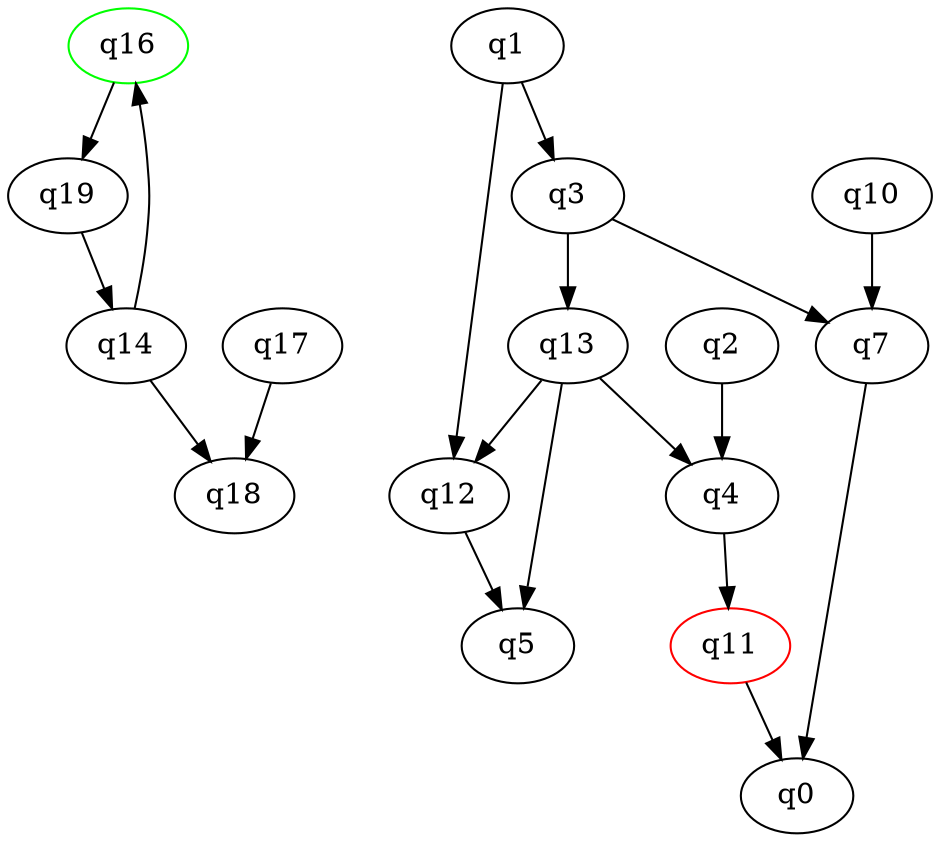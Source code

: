 digraph A{
q16 [initial=1,color=green];
q11 [final=1,color=red];
q1 -> q3;
q1 -> q12;
q2 -> q4;
q3 -> q7;
q3 -> q13;
q4 -> q11;
q7 -> q0;
q10 -> q7;
q11 -> q0;
q12 -> q5;
q13 -> q4;
q13 -> q5;
q13 -> q12;
q14 -> q16;
q14 -> q18;
q16 -> q19;
q17 -> q18;
q19 -> q14;
}